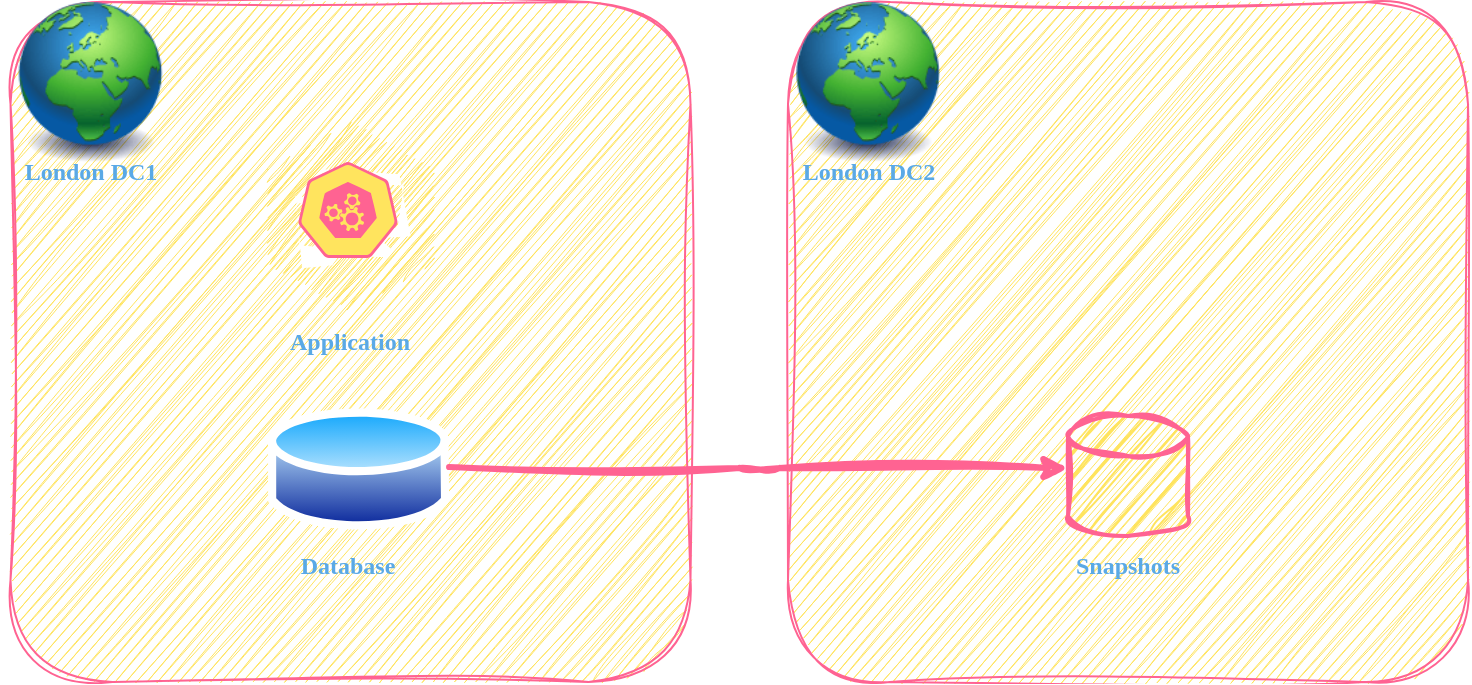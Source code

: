 <mxfile version="24.0.6" type="github">
  <diagram name="Page-1" id="HiKy-yhp1-AxSScArU9-">
    <mxGraphModel dx="954" dy="547" grid="1" gridSize="10" guides="1" tooltips="1" connect="1" arrows="1" fold="1" page="1" pageScale="1" pageWidth="827" pageHeight="1169" math="0" shadow="0">
      <root>
        <mxCell id="0" />
        <mxCell id="1" parent="0" />
        <mxCell id="qg5xYp_iI3LUDml-Pl3Y-1" value="&lt;b&gt;&lt;font face=&quot;Comic Sans MS&quot;&gt;Application&lt;/font&gt;&lt;/b&gt;" style="whiteSpace=wrap;html=1;aspect=fixed;comic=1;jiggle=2;sketch=1;curveFitting=1;labelBackgroundColor=none;fillColor=#FFE45E;strokeColor=#FF6392;fontColor=#5AA9E6;rounded=1;" vertex="1" parent="1">
          <mxGeometry x="191.25" y="210" width="340" height="340" as="geometry" />
        </mxCell>
        <mxCell id="qg5xYp_iI3LUDml-Pl3Y-2" value="" style="image;html=1;image=img/lib/clip_art/general/Earth_globe_128x128.png;comic=1;jiggle=2;sketch=1;curveFitting=1;labelBackgroundColor=none;fillColor=#FFE45E;strokeColor=#FF6392;fontColor=#5AA9E6;rounded=1;" vertex="1" parent="1">
          <mxGeometry x="191.25" y="210" width="80" height="80" as="geometry" />
        </mxCell>
        <mxCell id="qg5xYp_iI3LUDml-Pl3Y-3" value="&lt;b&gt;London DC1&lt;/b&gt;" style="text;html=1;align=center;verticalAlign=middle;resizable=0;points=[];autosize=1;strokeColor=none;fillColor=none;comic=1;jiggle=2;fontFamily=Comic Sans MS;sketch=1;curveFitting=1;labelBackgroundColor=none;fontColor=#5AA9E6;rounded=1;" vertex="1" parent="1">
          <mxGeometry x="186.25" y="280" width="90" height="30" as="geometry" />
        </mxCell>
        <mxCell id="qg5xYp_iI3LUDml-Pl3Y-6" value="" style="outlineConnect=0;dashed=0;verticalLabelPosition=bottom;verticalAlign=top;align=center;html=1;shape=mxgraph.aws3.workspaces;fillColor=#FFE45E;gradientDirection=north;comic=1;jiggle=2;sketch=1;curveFitting=1;labelBackgroundColor=none;strokeColor=#FF6392;fontColor=#5AA9E6;rounded=1;" vertex="1" parent="1">
          <mxGeometry x="320" y="270" width="82.5" height="94.5" as="geometry" />
        </mxCell>
        <mxCell id="qg5xYp_iI3LUDml-Pl3Y-7" value="" style="image;aspect=fixed;perimeter=ellipsePerimeter;html=1;align=center;shadow=0;dashed=0;spacingTop=3;image=img/lib/active_directory/database.svg;comic=1;jiggle=2;sketch=1;curveFitting=1;labelBackgroundColor=none;fillColor=#FFE45E;strokeColor=#FF6392;fontColor=#5AA9E6;rounded=1;" vertex="1" parent="1">
          <mxGeometry x="320" y="410" width="90.54" height="67" as="geometry" />
        </mxCell>
        <mxCell id="qg5xYp_iI3LUDml-Pl3Y-8" value="Database" style="text;html=1;align=center;verticalAlign=middle;whiteSpace=wrap;rounded=1;fontStyle=1;comic=1;jiggle=2;fontFamily=Comic Sans MS;sketch=1;curveFitting=1;labelBackgroundColor=none;fontColor=#5AA9E6;" vertex="1" parent="1">
          <mxGeometry x="330" y="477" width="60" height="30" as="geometry" />
        </mxCell>
        <mxCell id="qg5xYp_iI3LUDml-Pl3Y-9" value="" style="whiteSpace=wrap;html=1;aspect=fixed;comic=1;jiggle=2;sketch=1;curveFitting=1;labelBackgroundColor=none;fillColor=#FFE45E;strokeColor=#FF6392;fontColor=#5AA9E6;rounded=1;" vertex="1" parent="1">
          <mxGeometry x="580" y="210" width="340" height="340" as="geometry" />
        </mxCell>
        <mxCell id="qg5xYp_iI3LUDml-Pl3Y-10" value="" style="image;html=1;image=img/lib/clip_art/general/Earth_globe_128x128.png;comic=1;jiggle=2;sketch=1;curveFitting=1;labelBackgroundColor=none;fillColor=#FFE45E;strokeColor=#FF6392;fontColor=#5AA9E6;rounded=1;" vertex="1" parent="1">
          <mxGeometry x="580" y="210" width="80" height="80" as="geometry" />
        </mxCell>
        <mxCell id="qg5xYp_iI3LUDml-Pl3Y-11" value="&lt;b&gt;London DC2&lt;/b&gt;" style="text;html=1;align=center;verticalAlign=middle;resizable=0;points=[];autosize=1;strokeColor=none;fillColor=none;comic=1;jiggle=2;fontFamily=Comic Sans MS;sketch=1;curveFitting=1;labelBackgroundColor=none;fontColor=#5AA9E6;rounded=1;" vertex="1" parent="1">
          <mxGeometry x="575" y="280" width="90" height="30" as="geometry" />
        </mxCell>
        <mxCell id="qg5xYp_iI3LUDml-Pl3Y-12" value="" style="strokeWidth=2;html=1;shape=mxgraph.flowchart.database;whiteSpace=wrap;comic=1;jiggle=2;sketch=1;curveFitting=1;labelBackgroundColor=none;fillColor=#FFE45E;strokeColor=#FF6392;fontColor=#5AA9E6;rounded=1;" vertex="1" parent="1">
          <mxGeometry x="720" y="417" width="60" height="60" as="geometry" />
        </mxCell>
        <mxCell id="qg5xYp_iI3LUDml-Pl3Y-16" style="edgeStyle=orthogonalEdgeStyle;rounded=1;orthogonalLoop=1;jettySize=auto;html=1;comic=1;sketch=1;curveFitting=1;jiggle=2;labelBackgroundColor=none;strokeColor=#FF6392;fontColor=default;strokeWidth=3;" edge="1" parent="1">
          <mxGeometry relative="1" as="geometry">
            <mxPoint x="410.54" y="442.5" as="sourcePoint" />
            <mxPoint x="720" y="443" as="targetPoint" />
          </mxGeometry>
        </mxCell>
        <mxCell id="qg5xYp_iI3LUDml-Pl3Y-17" value="Snapshots" style="text;html=1;align=center;verticalAlign=middle;whiteSpace=wrap;rounded=1;fontStyle=1;fontFamily=Comic Sans MS;sketch=1;curveFitting=1;jiggle=2;labelBackgroundColor=none;fontColor=#5AA9E6;" vertex="1" parent="1">
          <mxGeometry x="720" y="477" width="60" height="30" as="geometry" />
        </mxCell>
        <mxCell id="qg5xYp_iI3LUDml-Pl3Y-18" value="" style="aspect=fixed;sketch=0;html=1;dashed=0;whitespace=wrap;fillColor=#FFE45E;strokeColor=#FF6392;points=[[0.005,0.63,0],[0.1,0.2,0],[0.9,0.2,0],[0.5,0,0],[0.995,0.63,0],[0.72,0.99,0],[0.5,1,0],[0.28,0.99,0]];shape=mxgraph.kubernetes.icon2;prIcon=api;rounded=1;hachureGap=4;jiggle=2;curveFitting=1;fontFamily=Architects Daughter;fontSource=https%3A%2F%2Ffonts.googleapis.com%2Fcss%3Ffamily%3DArchitects%2BDaughter;fontColor=#5AA9E6;labelBackgroundColor=none;" vertex="1" parent="1">
          <mxGeometry x="335" y="290" width="50" height="48" as="geometry" />
        </mxCell>
      </root>
    </mxGraphModel>
  </diagram>
</mxfile>
